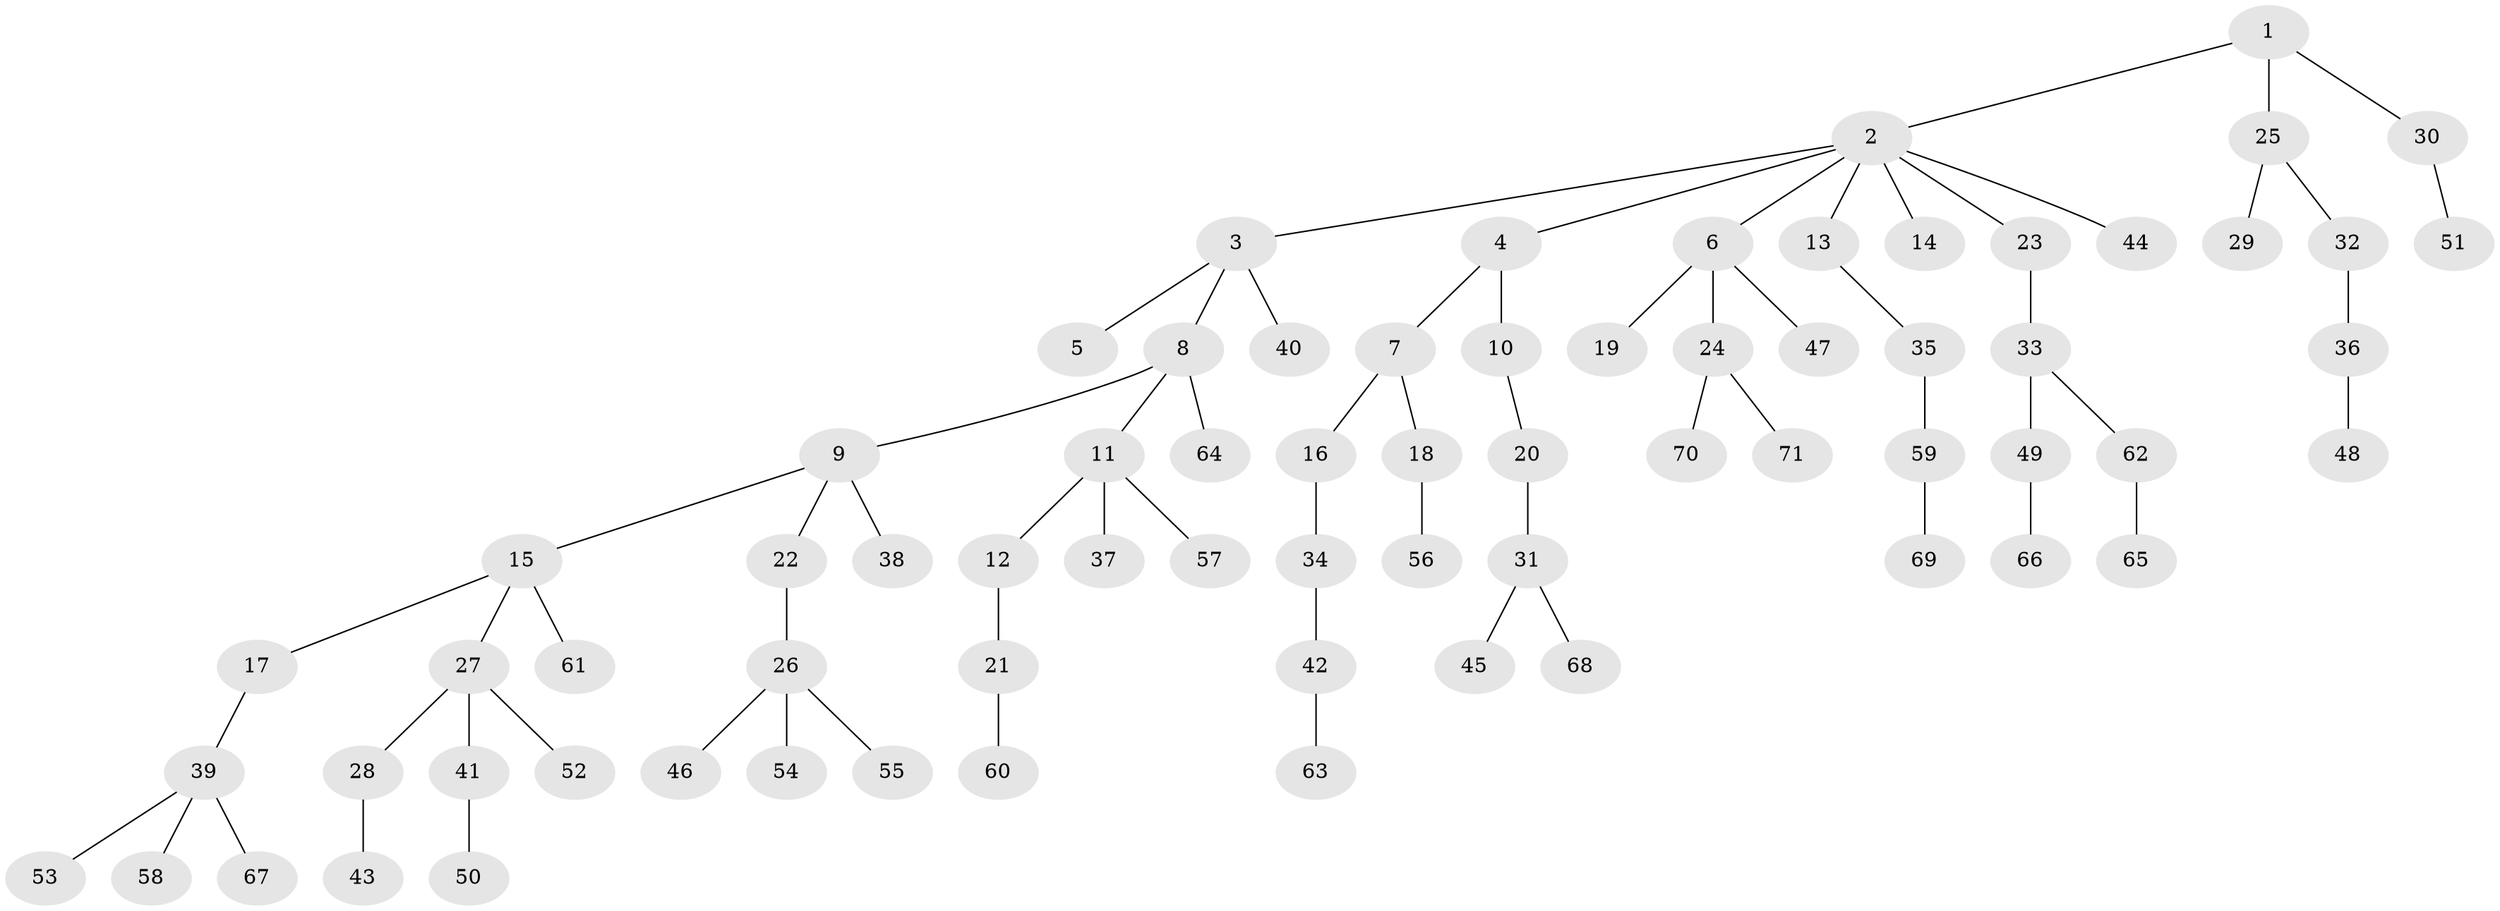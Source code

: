 // original degree distribution, {4: 0.06930693069306931, 9: 0.009900990099009901, 5: 0.04950495049504951, 3: 0.13861386138613863, 1: 0.5148514851485149, 2: 0.21782178217821782}
// Generated by graph-tools (version 1.1) at 2025/51/03/04/25 22:51:25]
// undirected, 71 vertices, 70 edges
graph export_dot {
  node [color=gray90,style=filled];
  1;
  2;
  3;
  4;
  5;
  6;
  7;
  8;
  9;
  10;
  11;
  12;
  13;
  14;
  15;
  16;
  17;
  18;
  19;
  20;
  21;
  22;
  23;
  24;
  25;
  26;
  27;
  28;
  29;
  30;
  31;
  32;
  33;
  34;
  35;
  36;
  37;
  38;
  39;
  40;
  41;
  42;
  43;
  44;
  45;
  46;
  47;
  48;
  49;
  50;
  51;
  52;
  53;
  54;
  55;
  56;
  57;
  58;
  59;
  60;
  61;
  62;
  63;
  64;
  65;
  66;
  67;
  68;
  69;
  70;
  71;
  1 -- 2 [weight=1.0];
  1 -- 25 [weight=1.0];
  1 -- 30 [weight=1.0];
  2 -- 3 [weight=1.0];
  2 -- 4 [weight=1.0];
  2 -- 6 [weight=1.0];
  2 -- 13 [weight=1.0];
  2 -- 14 [weight=1.0];
  2 -- 23 [weight=1.0];
  2 -- 44 [weight=1.0];
  3 -- 5 [weight=1.0];
  3 -- 8 [weight=1.0];
  3 -- 40 [weight=1.0];
  4 -- 7 [weight=1.0];
  4 -- 10 [weight=1.0];
  6 -- 19 [weight=1.0];
  6 -- 24 [weight=1.0];
  6 -- 47 [weight=1.0];
  7 -- 16 [weight=1.0];
  7 -- 18 [weight=1.0];
  8 -- 9 [weight=1.0];
  8 -- 11 [weight=1.0];
  8 -- 64 [weight=1.0];
  9 -- 15 [weight=1.0];
  9 -- 22 [weight=1.0];
  9 -- 38 [weight=1.0];
  10 -- 20 [weight=1.0];
  11 -- 12 [weight=1.0];
  11 -- 37 [weight=1.0];
  11 -- 57 [weight=1.0];
  12 -- 21 [weight=1.0];
  13 -- 35 [weight=1.0];
  15 -- 17 [weight=1.0];
  15 -- 27 [weight=1.0];
  15 -- 61 [weight=1.0];
  16 -- 34 [weight=1.0];
  17 -- 39 [weight=1.0];
  18 -- 56 [weight=1.0];
  20 -- 31 [weight=1.0];
  21 -- 60 [weight=1.0];
  22 -- 26 [weight=1.0];
  23 -- 33 [weight=1.0];
  24 -- 70 [weight=1.0];
  24 -- 71 [weight=1.0];
  25 -- 29 [weight=1.0];
  25 -- 32 [weight=1.0];
  26 -- 46 [weight=1.0];
  26 -- 54 [weight=1.0];
  26 -- 55 [weight=1.0];
  27 -- 28 [weight=1.0];
  27 -- 41 [weight=1.0];
  27 -- 52 [weight=1.0];
  28 -- 43 [weight=1.0];
  30 -- 51 [weight=1.0];
  31 -- 45 [weight=1.0];
  31 -- 68 [weight=1.0];
  32 -- 36 [weight=1.0];
  33 -- 49 [weight=1.0];
  33 -- 62 [weight=1.0];
  34 -- 42 [weight=1.0];
  35 -- 59 [weight=1.0];
  36 -- 48 [weight=1.0];
  39 -- 53 [weight=1.0];
  39 -- 58 [weight=1.0];
  39 -- 67 [weight=1.0];
  41 -- 50 [weight=1.0];
  42 -- 63 [weight=1.0];
  49 -- 66 [weight=1.0];
  59 -- 69 [weight=1.0];
  62 -- 65 [weight=1.0];
}
